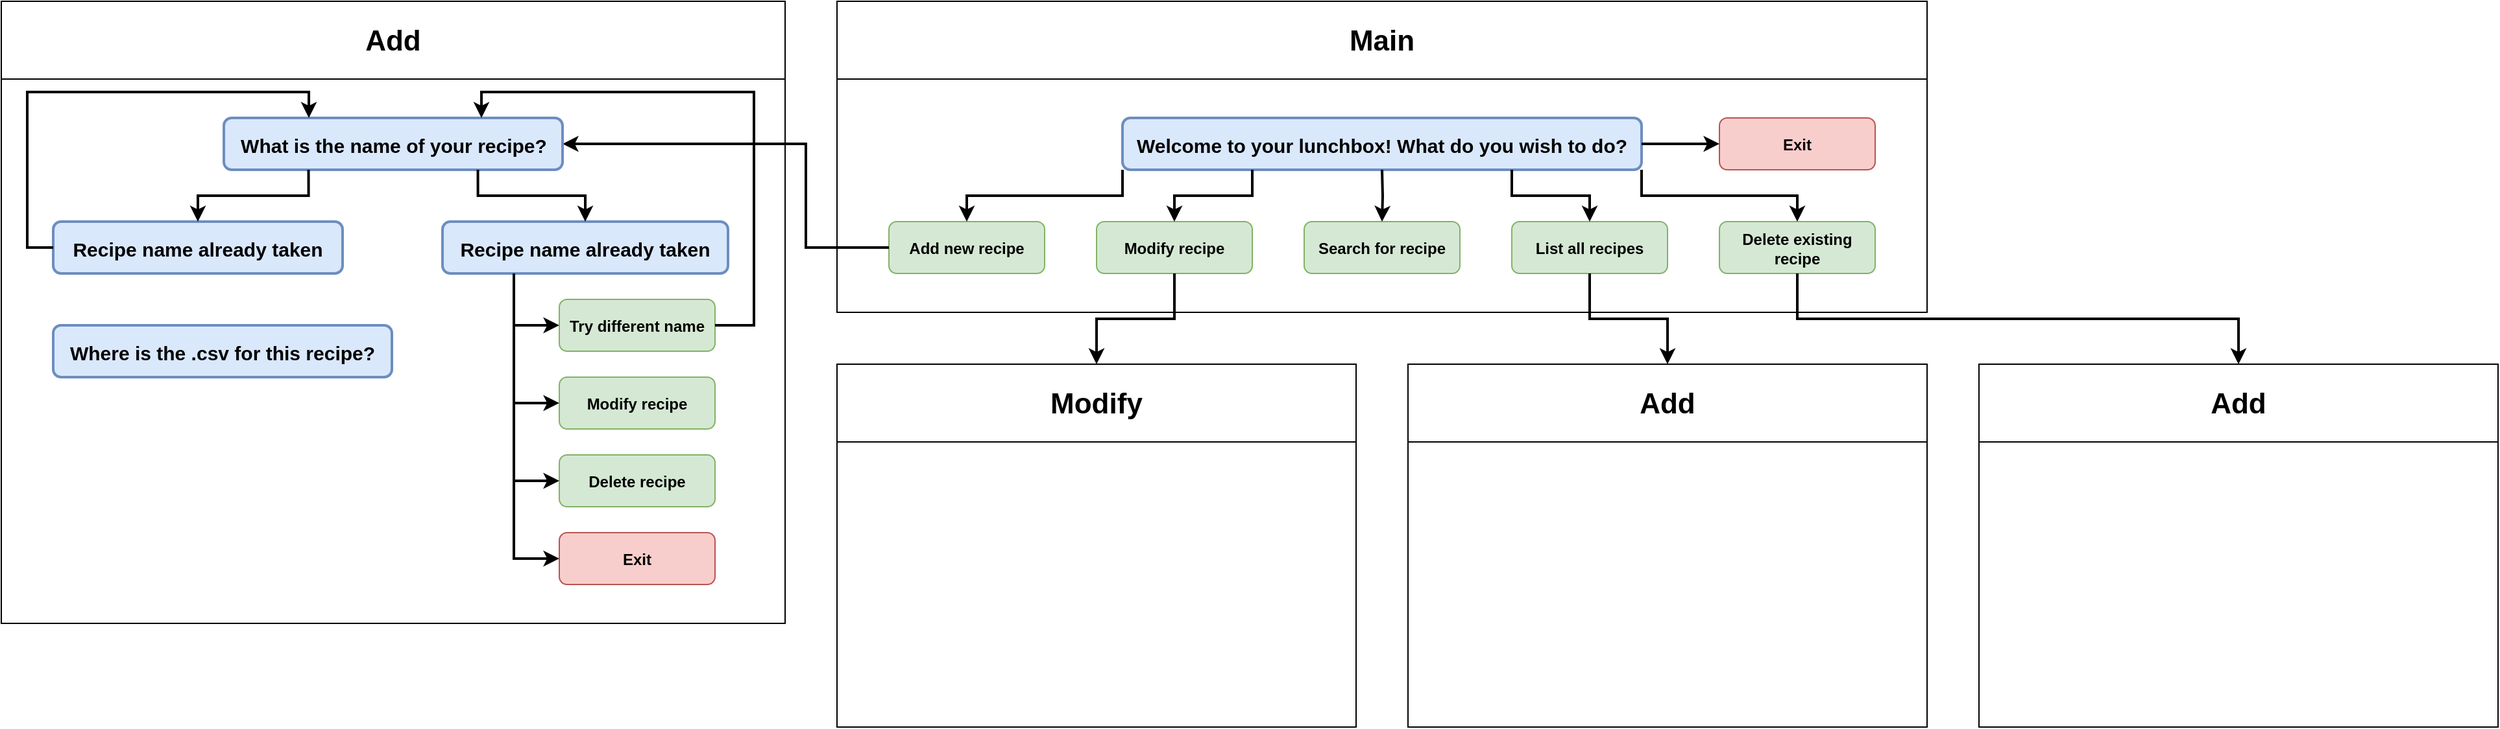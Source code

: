 <mxfile version="24.7.7">
  <diagram id="C5RBs43oDa-KdzZeNtuy" name="Page-1">
    <mxGraphModel dx="1810" dy="647" grid="1" gridSize="10" guides="1" tooltips="1" connect="1" arrows="1" fold="1" page="1" pageScale="1" pageWidth="827" pageHeight="1169" math="0" shadow="0">
      <root>
        <mxCell id="WIyWlLk6GJQsqaUBKTNV-0" />
        <mxCell id="WIyWlLk6GJQsqaUBKTNV-1" parent="WIyWlLk6GJQsqaUBKTNV-0" />
        <mxCell id="BRY9QioQyw7Z8n5FK-pE-42" value="" style="rounded=0;whiteSpace=wrap;html=1;" vertex="1" parent="WIyWlLk6GJQsqaUBKTNV-1">
          <mxGeometry x="-6" y="40" width="840" height="240" as="geometry" />
        </mxCell>
        <mxCell id="BRY9QioQyw7Z8n5FK-pE-27" value="Welcome to your lunchbox! What do you wish to do?" style="text;html=1;align=center;verticalAlign=middle;whiteSpace=wrap;rounded=1;fontStyle=1;fontSize=15;strokeColor=#6c8ebf;strokeWidth=2;fillColor=#dae8fc;spacingTop=2;" vertex="1" parent="WIyWlLk6GJQsqaUBKTNV-1">
          <mxGeometry x="214" y="130" width="400" height="40" as="geometry" />
        </mxCell>
        <mxCell id="BRY9QioQyw7Z8n5FK-pE-28" value="Add new recipe" style="text;html=1;align=center;verticalAlign=middle;whiteSpace=wrap;rounded=1;fillColor=#d5e8d4;strokeColor=#82b366;spacingTop=2;fontStyle=1" vertex="1" parent="WIyWlLk6GJQsqaUBKTNV-1">
          <mxGeometry x="34" y="210" width="120" height="40" as="geometry" />
        </mxCell>
        <mxCell id="BRY9QioQyw7Z8n5FK-pE-29" value="Modify recipe" style="text;html=1;align=center;verticalAlign=middle;whiteSpace=wrap;rounded=1;fillColor=#d5e8d4;strokeColor=#82b366;spacingTop=2;fontStyle=1" vertex="1" parent="WIyWlLk6GJQsqaUBKTNV-1">
          <mxGeometry x="194" y="210" width="120" height="40" as="geometry" />
        </mxCell>
        <mxCell id="BRY9QioQyw7Z8n5FK-pE-30" value="Search for recipe" style="text;html=1;align=center;verticalAlign=middle;whiteSpace=wrap;rounded=1;fillColor=#d5e8d4;strokeColor=#82b366;spacingTop=2;fontStyle=1" vertex="1" parent="WIyWlLk6GJQsqaUBKTNV-1">
          <mxGeometry x="354" y="210" width="120" height="40" as="geometry" />
        </mxCell>
        <mxCell id="BRY9QioQyw7Z8n5FK-pE-31" value="List all recipes" style="text;html=1;align=center;verticalAlign=middle;whiteSpace=wrap;rounded=1;fillColor=#d5e8d4;strokeColor=#82b366;spacingTop=2;fontStyle=1" vertex="1" parent="WIyWlLk6GJQsqaUBKTNV-1">
          <mxGeometry x="514" y="210" width="120" height="40" as="geometry" />
        </mxCell>
        <mxCell id="BRY9QioQyw7Z8n5FK-pE-32" value="Delete existing recipe" style="text;html=1;align=center;verticalAlign=middle;whiteSpace=wrap;rounded=1;fillColor=#d5e8d4;strokeColor=#82b366;spacingTop=2;fontStyle=1" vertex="1" parent="WIyWlLk6GJQsqaUBKTNV-1">
          <mxGeometry x="674" y="210" width="120" height="40" as="geometry" />
        </mxCell>
        <mxCell id="BRY9QioQyw7Z8n5FK-pE-33" value="Exit" style="text;html=1;align=center;verticalAlign=middle;whiteSpace=wrap;rounded=1;fillColor=#f8cecc;strokeColor=#b85450;spacingTop=2;fontStyle=1" vertex="1" parent="WIyWlLk6GJQsqaUBKTNV-1">
          <mxGeometry x="674" y="130" width="120" height="40" as="geometry" />
        </mxCell>
        <mxCell id="BRY9QioQyw7Z8n5FK-pE-34" value="" style="endArrow=classic;html=1;rounded=0;entryX=0.5;entryY=0;entryDx=0;entryDy=0;strokeWidth=2;exitX=0;exitY=1;exitDx=0;exitDy=0;edgeStyle=orthogonalEdgeStyle;" edge="1" parent="WIyWlLk6GJQsqaUBKTNV-1" source="BRY9QioQyw7Z8n5FK-pE-27" target="BRY9QioQyw7Z8n5FK-pE-28">
          <mxGeometry width="50" height="50" relative="1" as="geometry">
            <mxPoint x="414" y="170" as="sourcePoint" />
            <mxPoint x="234" y="200" as="targetPoint" />
          </mxGeometry>
        </mxCell>
        <mxCell id="BRY9QioQyw7Z8n5FK-pE-35" value="" style="endArrow=classic;html=1;rounded=0;exitX=0.25;exitY=1;exitDx=0;exitDy=0;entryX=0.5;entryY=0;entryDx=0;entryDy=0;strokeWidth=2;edgeStyle=orthogonalEdgeStyle;" edge="1" parent="WIyWlLk6GJQsqaUBKTNV-1" source="BRY9QioQyw7Z8n5FK-pE-27" target="BRY9QioQyw7Z8n5FK-pE-29">
          <mxGeometry width="50" height="50" relative="1" as="geometry">
            <mxPoint x="224" y="180" as="sourcePoint" />
            <mxPoint x="134" y="220" as="targetPoint" />
          </mxGeometry>
        </mxCell>
        <mxCell id="BRY9QioQyw7Z8n5FK-pE-38" value="" style="endArrow=classic;html=1;rounded=0;entryX=0.5;entryY=0;entryDx=0;entryDy=0;strokeWidth=2;edgeStyle=orthogonalEdgeStyle;" edge="1" parent="WIyWlLk6GJQsqaUBKTNV-1" target="BRY9QioQyw7Z8n5FK-pE-30">
          <mxGeometry width="50" height="50" relative="1" as="geometry">
            <mxPoint x="414" y="170" as="sourcePoint" />
            <mxPoint x="264" y="220" as="targetPoint" />
          </mxGeometry>
        </mxCell>
        <mxCell id="BRY9QioQyw7Z8n5FK-pE-39" value="" style="endArrow=classic;html=1;rounded=0;entryX=0.5;entryY=0;entryDx=0;entryDy=0;strokeWidth=2;exitX=0.75;exitY=1;exitDx=0;exitDy=0;edgeStyle=orthogonalEdgeStyle;" edge="1" parent="WIyWlLk6GJQsqaUBKTNV-1" source="BRY9QioQyw7Z8n5FK-pE-27" target="BRY9QioQyw7Z8n5FK-pE-31">
          <mxGeometry width="50" height="50" relative="1" as="geometry">
            <mxPoint x="414" y="170" as="sourcePoint" />
            <mxPoint x="424" y="220" as="targetPoint" />
          </mxGeometry>
        </mxCell>
        <mxCell id="BRY9QioQyw7Z8n5FK-pE-40" value="" style="endArrow=classic;html=1;rounded=0;entryX=0.5;entryY=0;entryDx=0;entryDy=0;strokeWidth=2;exitX=1;exitY=1;exitDx=0;exitDy=0;edgeStyle=orthogonalEdgeStyle;" edge="1" parent="WIyWlLk6GJQsqaUBKTNV-1" source="BRY9QioQyw7Z8n5FK-pE-27" target="BRY9QioQyw7Z8n5FK-pE-32">
          <mxGeometry width="50" height="50" relative="1" as="geometry">
            <mxPoint x="424" y="180" as="sourcePoint" />
            <mxPoint x="584" y="220" as="targetPoint" />
          </mxGeometry>
        </mxCell>
        <mxCell id="BRY9QioQyw7Z8n5FK-pE-41" value="" style="endArrow=classic;html=1;rounded=0;entryX=0;entryY=0.5;entryDx=0;entryDy=0;strokeWidth=2;exitX=1;exitY=0.5;exitDx=0;exitDy=0;edgeStyle=orthogonalEdgeStyle;" edge="1" parent="WIyWlLk6GJQsqaUBKTNV-1" source="BRY9QioQyw7Z8n5FK-pE-27" target="BRY9QioQyw7Z8n5FK-pE-33">
          <mxGeometry width="50" height="50" relative="1" as="geometry">
            <mxPoint x="424" y="180" as="sourcePoint" />
            <mxPoint x="744" y="220" as="targetPoint" />
          </mxGeometry>
        </mxCell>
        <mxCell id="BRY9QioQyw7Z8n5FK-pE-43" value="&lt;b style=&quot;font-size: 22px;&quot;&gt;Main&lt;/b&gt;" style="text;html=1;align=center;verticalAlign=middle;whiteSpace=wrap;rounded=0;strokeColor=default;fontSize=22;spacingTop=2;" vertex="1" parent="WIyWlLk6GJQsqaUBKTNV-1">
          <mxGeometry x="-6" y="40" width="840" height="60" as="geometry" />
        </mxCell>
        <mxCell id="BRY9QioQyw7Z8n5FK-pE-44" value="" style="rounded=0;whiteSpace=wrap;html=1;" vertex="1" parent="WIyWlLk6GJQsqaUBKTNV-1">
          <mxGeometry x="-650" y="40" width="604" height="480" as="geometry" />
        </mxCell>
        <mxCell id="BRY9QioQyw7Z8n5FK-pE-45" value="&lt;div&gt;Add&lt;/div&gt;" style="text;html=1;align=center;verticalAlign=middle;whiteSpace=wrap;rounded=0;fontSize=22;fontStyle=1;strokeColor=default;spacingTop=2;" vertex="1" parent="WIyWlLk6GJQsqaUBKTNV-1">
          <mxGeometry x="-650" y="40" width="604" height="60" as="geometry" />
        </mxCell>
        <mxCell id="BRY9QioQyw7Z8n5FK-pE-46" value="" style="endArrow=classic;html=1;rounded=0;entryX=1;entryY=0.5;entryDx=0;entryDy=0;strokeWidth=2;exitX=0;exitY=0.5;exitDx=0;exitDy=0;edgeStyle=orthogonalEdgeStyle;" edge="1" parent="WIyWlLk6GJQsqaUBKTNV-1" source="BRY9QioQyw7Z8n5FK-pE-28" target="BRY9QioQyw7Z8n5FK-pE-58">
          <mxGeometry width="50" height="50" relative="1" as="geometry">
            <mxPoint x="94" y="240" as="sourcePoint" />
            <mxPoint x="144" y="190" as="targetPoint" />
            <Array as="points">
              <mxPoint x="-30" y="230" />
              <mxPoint x="-30" y="150" />
            </Array>
          </mxGeometry>
        </mxCell>
        <mxCell id="BRY9QioQyw7Z8n5FK-pE-47" value="" style="rounded=0;whiteSpace=wrap;html=1;" vertex="1" parent="WIyWlLk6GJQsqaUBKTNV-1">
          <mxGeometry x="-6" y="320" width="400" height="280" as="geometry" />
        </mxCell>
        <mxCell id="BRY9QioQyw7Z8n5FK-pE-48" value="Modify" style="text;html=1;align=center;verticalAlign=middle;whiteSpace=wrap;rounded=0;fontSize=22;fontStyle=1;strokeColor=default;spacingTop=2;" vertex="1" parent="WIyWlLk6GJQsqaUBKTNV-1">
          <mxGeometry x="-6" y="320" width="400" height="60" as="geometry" />
        </mxCell>
        <mxCell id="BRY9QioQyw7Z8n5FK-pE-49" value="" style="rounded=0;whiteSpace=wrap;html=1;" vertex="1" parent="WIyWlLk6GJQsqaUBKTNV-1">
          <mxGeometry x="434" y="320" width="400" height="280" as="geometry" />
        </mxCell>
        <mxCell id="BRY9QioQyw7Z8n5FK-pE-50" value="&lt;div&gt;Add&lt;/div&gt;" style="text;html=1;align=center;verticalAlign=middle;whiteSpace=wrap;rounded=0;fontSize=22;fontStyle=1;strokeColor=default;spacingTop=2;" vertex="1" parent="WIyWlLk6GJQsqaUBKTNV-1">
          <mxGeometry x="434" y="320" width="400" height="60" as="geometry" />
        </mxCell>
        <mxCell id="BRY9QioQyw7Z8n5FK-pE-51" value="" style="rounded=0;whiteSpace=wrap;html=1;" vertex="1" parent="WIyWlLk6GJQsqaUBKTNV-1">
          <mxGeometry x="874" y="320" width="400" height="280" as="geometry" />
        </mxCell>
        <mxCell id="BRY9QioQyw7Z8n5FK-pE-52" value="&lt;div&gt;Add&lt;/div&gt;" style="text;html=1;align=center;verticalAlign=middle;whiteSpace=wrap;rounded=0;fontSize=22;fontStyle=1;strokeColor=default;spacingTop=2;" vertex="1" parent="WIyWlLk6GJQsqaUBKTNV-1">
          <mxGeometry x="874" y="320" width="400" height="60" as="geometry" />
        </mxCell>
        <mxCell id="BRY9QioQyw7Z8n5FK-pE-53" value="" style="endArrow=classic;html=1;rounded=0;entryX=0.5;entryY=0;entryDx=0;entryDy=0;strokeWidth=2;exitX=0.5;exitY=1;exitDx=0;exitDy=0;edgeStyle=orthogonalEdgeStyle;" edge="1" parent="WIyWlLk6GJQsqaUBKTNV-1" source="BRY9QioQyw7Z8n5FK-pE-29" target="BRY9QioQyw7Z8n5FK-pE-48">
          <mxGeometry width="50" height="50" relative="1" as="geometry">
            <mxPoint x="104" y="260" as="sourcePoint" />
            <mxPoint x="-236" y="330" as="targetPoint" />
          </mxGeometry>
        </mxCell>
        <mxCell id="BRY9QioQyw7Z8n5FK-pE-56" value="" style="endArrow=classic;html=1;rounded=0;entryX=0.5;entryY=0;entryDx=0;entryDy=0;strokeWidth=2;exitX=0.5;exitY=1;exitDx=0;exitDy=0;edgeStyle=orthogonalEdgeStyle;" edge="1" parent="WIyWlLk6GJQsqaUBKTNV-1" source="BRY9QioQyw7Z8n5FK-pE-31" target="BRY9QioQyw7Z8n5FK-pE-50">
          <mxGeometry width="50" height="50" relative="1" as="geometry">
            <mxPoint x="364" y="290" as="sourcePoint" />
            <mxPoint x="204" y="330" as="targetPoint" />
          </mxGeometry>
        </mxCell>
        <mxCell id="BRY9QioQyw7Z8n5FK-pE-57" value="" style="endArrow=classic;html=1;rounded=0;entryX=0.5;entryY=0;entryDx=0;entryDy=0;strokeWidth=2;exitX=0.5;exitY=1;exitDx=0;exitDy=0;edgeStyle=orthogonalEdgeStyle;" edge="1" parent="WIyWlLk6GJQsqaUBKTNV-1" source="BRY9QioQyw7Z8n5FK-pE-32" target="BRY9QioQyw7Z8n5FK-pE-52">
          <mxGeometry width="50" height="50" relative="1" as="geometry">
            <mxPoint x="584" y="260" as="sourcePoint" />
            <mxPoint x="644" y="330" as="targetPoint" />
          </mxGeometry>
        </mxCell>
        <mxCell id="BRY9QioQyw7Z8n5FK-pE-58" value="What is the name of your recipe?" style="text;html=1;align=center;verticalAlign=middle;whiteSpace=wrap;rounded=1;fontStyle=1;fontSize=15;strokeColor=#6c8ebf;strokeWidth=2;fillColor=#dae8fc;spacingTop=2;" vertex="1" parent="WIyWlLk6GJQsqaUBKTNV-1">
          <mxGeometry x="-478.5" y="130" width="261" height="40" as="geometry" />
        </mxCell>
        <mxCell id="BRY9QioQyw7Z8n5FK-pE-61" value="Recipe name already taken" style="text;html=1;align=center;verticalAlign=middle;whiteSpace=wrap;rounded=1;fontStyle=1;fontSize=15;strokeColor=#6c8ebf;strokeWidth=2;fillColor=#dae8fc;spacingTop=2;" vertex="1" parent="WIyWlLk6GJQsqaUBKTNV-1">
          <mxGeometry x="-610" y="210" width="223" height="40" as="geometry" />
        </mxCell>
        <mxCell id="BRY9QioQyw7Z8n5FK-pE-62" value="&lt;div&gt;Recipe name already taken&lt;/div&gt;" style="text;html=1;align=center;verticalAlign=middle;whiteSpace=wrap;rounded=1;fontStyle=1;fontSize=15;strokeColor=#6c8ebf;strokeWidth=2;fillColor=#dae8fc;spacingTop=2;" vertex="1" parent="WIyWlLk6GJQsqaUBKTNV-1">
          <mxGeometry x="-310" y="210" width="220" height="40" as="geometry" />
        </mxCell>
        <mxCell id="BRY9QioQyw7Z8n5FK-pE-64" value="" style="endArrow=classic;html=1;rounded=0;exitX=0.75;exitY=1;exitDx=0;exitDy=0;entryX=0.5;entryY=0;entryDx=0;entryDy=0;strokeWidth=2;edgeStyle=orthogonalEdgeStyle;" edge="1" parent="WIyWlLk6GJQsqaUBKTNV-1" source="BRY9QioQyw7Z8n5FK-pE-58" target="BRY9QioQyw7Z8n5FK-pE-62">
          <mxGeometry width="50" height="50" relative="1" as="geometry">
            <mxPoint x="-570" y="200" as="sourcePoint" />
            <mxPoint x="-520" y="150" as="targetPoint" />
          </mxGeometry>
        </mxCell>
        <mxCell id="BRY9QioQyw7Z8n5FK-pE-65" value="" style="endArrow=classic;html=1;rounded=0;exitX=0.25;exitY=1;exitDx=0;exitDy=0;strokeWidth=2;edgeStyle=orthogonalEdgeStyle;" edge="1" parent="WIyWlLk6GJQsqaUBKTNV-1" source="BRY9QioQyw7Z8n5FK-pE-58" target="BRY9QioQyw7Z8n5FK-pE-61">
          <mxGeometry width="50" height="50" relative="1" as="geometry">
            <mxPoint x="-273" y="180" as="sourcePoint" />
            <mxPoint x="-192" y="210" as="targetPoint" />
          </mxGeometry>
        </mxCell>
        <mxCell id="BRY9QioQyw7Z8n5FK-pE-68" value="Try different name" style="text;html=1;align=center;verticalAlign=middle;whiteSpace=wrap;rounded=1;fillColor=#d5e8d4;strokeColor=#82b366;spacingTop=2;fontStyle=1" vertex="1" parent="WIyWlLk6GJQsqaUBKTNV-1">
          <mxGeometry x="-220" y="270" width="120" height="40" as="geometry" />
        </mxCell>
        <mxCell id="BRY9QioQyw7Z8n5FK-pE-69" value="Modify recipe" style="text;html=1;align=center;verticalAlign=middle;whiteSpace=wrap;rounded=1;fillColor=#d5e8d4;strokeColor=#82b366;spacingTop=2;fontStyle=1" vertex="1" parent="WIyWlLk6GJQsqaUBKTNV-1">
          <mxGeometry x="-220" y="330" width="120" height="40" as="geometry" />
        </mxCell>
        <mxCell id="BRY9QioQyw7Z8n5FK-pE-70" value="Delete recipe" style="text;html=1;align=center;verticalAlign=middle;whiteSpace=wrap;rounded=1;fillColor=#d5e8d4;strokeColor=#82b366;spacingTop=2;fontStyle=1" vertex="1" parent="WIyWlLk6GJQsqaUBKTNV-1">
          <mxGeometry x="-220" y="390" width="120" height="40" as="geometry" />
        </mxCell>
        <mxCell id="BRY9QioQyw7Z8n5FK-pE-71" value="&lt;div&gt;Exit&lt;/div&gt;" style="text;html=1;align=center;verticalAlign=middle;whiteSpace=wrap;rounded=1;fillColor=#f8cecc;strokeColor=#b85450;spacingTop=2;fontStyle=1" vertex="1" parent="WIyWlLk6GJQsqaUBKTNV-1">
          <mxGeometry x="-220" y="450" width="120" height="40" as="geometry" />
        </mxCell>
        <mxCell id="BRY9QioQyw7Z8n5FK-pE-72" value="" style="endArrow=classic;html=1;rounded=0;exitX=0.25;exitY=1;exitDx=0;exitDy=0;entryX=0;entryY=0.5;entryDx=0;entryDy=0;strokeWidth=2;edgeStyle=elbowEdgeStyle;" edge="1" parent="WIyWlLk6GJQsqaUBKTNV-1" source="BRY9QioQyw7Z8n5FK-pE-62" target="BRY9QioQyw7Z8n5FK-pE-68">
          <mxGeometry width="50" height="50" relative="1" as="geometry">
            <mxPoint x="-265" y="250" as="sourcePoint" />
            <mxPoint x="-410" y="370" as="targetPoint" />
            <Array as="points">
              <mxPoint x="-255" y="270" />
            </Array>
          </mxGeometry>
        </mxCell>
        <mxCell id="BRY9QioQyw7Z8n5FK-pE-73" value="" style="endArrow=classic;html=1;rounded=0;exitX=0.25;exitY=1;exitDx=0;exitDy=0;entryX=0;entryY=0.5;entryDx=0;entryDy=0;strokeWidth=2;edgeStyle=elbowEdgeStyle;" edge="1" parent="WIyWlLk6GJQsqaUBKTNV-1" target="BRY9QioQyw7Z8n5FK-pE-69">
          <mxGeometry width="50" height="50" relative="1" as="geometry">
            <mxPoint x="-255" y="290" as="sourcePoint" />
            <mxPoint x="-220" y="330" as="targetPoint" />
            <Array as="points">
              <mxPoint x="-255" y="310" />
            </Array>
          </mxGeometry>
        </mxCell>
        <mxCell id="BRY9QioQyw7Z8n5FK-pE-74" value="" style="endArrow=classic;html=1;rounded=0;exitX=0.25;exitY=1;exitDx=0;exitDy=0;entryX=0;entryY=0.5;entryDx=0;entryDy=0;strokeWidth=2;edgeStyle=elbowEdgeStyle;" edge="1" parent="WIyWlLk6GJQsqaUBKTNV-1">
          <mxGeometry width="50" height="50" relative="1" as="geometry">
            <mxPoint x="-255" y="350" as="sourcePoint" />
            <mxPoint x="-220" y="410" as="targetPoint" />
            <Array as="points">
              <mxPoint x="-255" y="370" />
            </Array>
          </mxGeometry>
        </mxCell>
        <mxCell id="BRY9QioQyw7Z8n5FK-pE-76" value="" style="endArrow=classic;html=1;rounded=0;exitX=0.25;exitY=1;exitDx=0;exitDy=0;entryX=0;entryY=0.5;entryDx=0;entryDy=0;strokeWidth=2;edgeStyle=elbowEdgeStyle;" edge="1" parent="WIyWlLk6GJQsqaUBKTNV-1">
          <mxGeometry width="50" height="50" relative="1" as="geometry">
            <mxPoint x="-255" y="410" as="sourcePoint" />
            <mxPoint x="-220" y="470" as="targetPoint" />
            <Array as="points">
              <mxPoint x="-255" y="430" />
            </Array>
          </mxGeometry>
        </mxCell>
        <mxCell id="BRY9QioQyw7Z8n5FK-pE-78" value="" style="endArrow=classic;html=1;rounded=0;exitX=0.75;exitY=1;exitDx=0;exitDy=0;strokeWidth=2;edgeStyle=orthogonalEdgeStyle;" edge="1" parent="WIyWlLk6GJQsqaUBKTNV-1">
          <mxGeometry width="50" height="50" relative="1" as="geometry">
            <mxPoint x="-100" y="290" as="sourcePoint" />
            <mxPoint x="-280" y="130" as="targetPoint" />
            <Array as="points">
              <mxPoint x="-70" y="290" />
              <mxPoint x="-70" y="110" />
              <mxPoint x="-280" y="110" />
              <mxPoint x="-280" y="130" />
            </Array>
          </mxGeometry>
        </mxCell>
        <mxCell id="BRY9QioQyw7Z8n5FK-pE-79" value="" style="endArrow=classic;html=1;rounded=0;exitX=0;exitY=0.5;exitDx=0;exitDy=0;strokeWidth=2;edgeStyle=orthogonalEdgeStyle;" edge="1" parent="WIyWlLk6GJQsqaUBKTNV-1" source="BRY9QioQyw7Z8n5FK-pE-61">
          <mxGeometry width="50" height="50" relative="1" as="geometry">
            <mxPoint x="-233" y="290" as="sourcePoint" />
            <mxPoint x="-413" y="130" as="targetPoint" />
            <Array as="points">
              <mxPoint x="-630" y="230" />
              <mxPoint x="-630" y="110" />
              <mxPoint x="-413" y="110" />
            </Array>
          </mxGeometry>
        </mxCell>
        <mxCell id="BRY9QioQyw7Z8n5FK-pE-80" value="Where is the .csv for this recipe?" style="text;html=1;align=center;verticalAlign=middle;whiteSpace=wrap;rounded=1;fontStyle=1;fontSize=15;strokeColor=#6c8ebf;strokeWidth=2;fillColor=#dae8fc;spacingTop=2;" vertex="1" parent="WIyWlLk6GJQsqaUBKTNV-1">
          <mxGeometry x="-610" y="290" width="261" height="40" as="geometry" />
        </mxCell>
      </root>
    </mxGraphModel>
  </diagram>
</mxfile>
